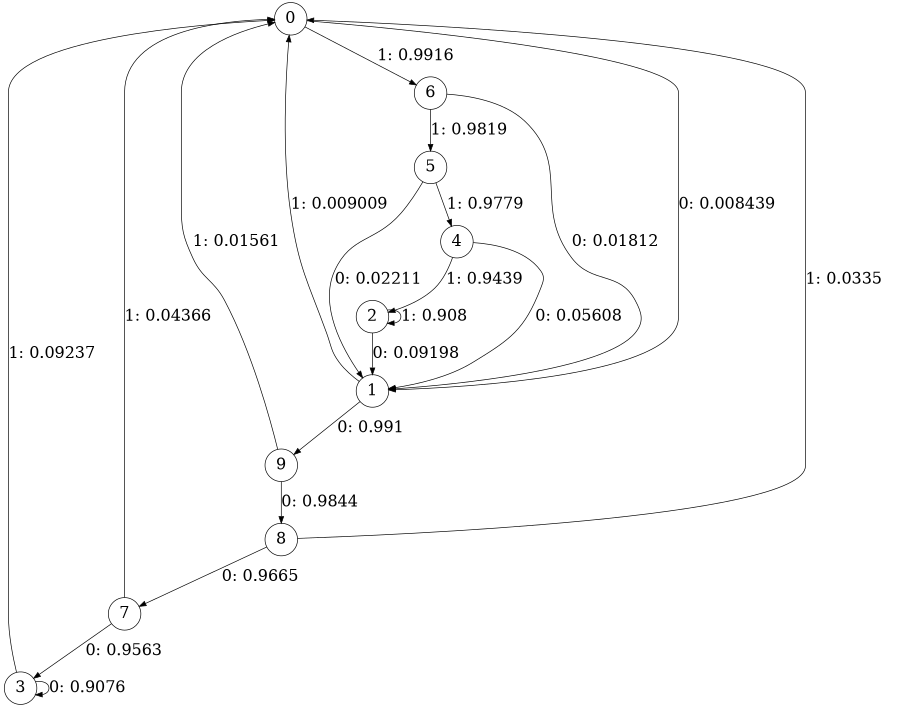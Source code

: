 digraph "ch3_face_grouped_df_L7" {
size = "6,8.5";
ratio = "fill";
node [shape = circle];
node [fontsize = 24];
edge [fontsize = 24];
0 -> 1 [label = "0: 0.008439  "];
0 -> 6 [label = "1: 0.9916   "];
1 -> 9 [label = "0: 0.991    "];
1 -> 0 [label = "1: 0.009009  "];
2 -> 1 [label = "0: 0.09198  "];
2 -> 2 [label = "1: 0.908    "];
3 -> 3 [label = "0: 0.9076   "];
3 -> 0 [label = "1: 0.09237  "];
4 -> 1 [label = "0: 0.05608  "];
4 -> 2 [label = "1: 0.9439   "];
5 -> 1 [label = "0: 0.02211  "];
5 -> 4 [label = "1: 0.9779   "];
6 -> 1 [label = "0: 0.01812  "];
6 -> 5 [label = "1: 0.9819   "];
7 -> 3 [label = "0: 0.9563   "];
7 -> 0 [label = "1: 0.04366  "];
8 -> 7 [label = "0: 0.9665   "];
8 -> 0 [label = "1: 0.0335   "];
9 -> 8 [label = "0: 0.9844   "];
9 -> 0 [label = "1: 0.01561  "];
}